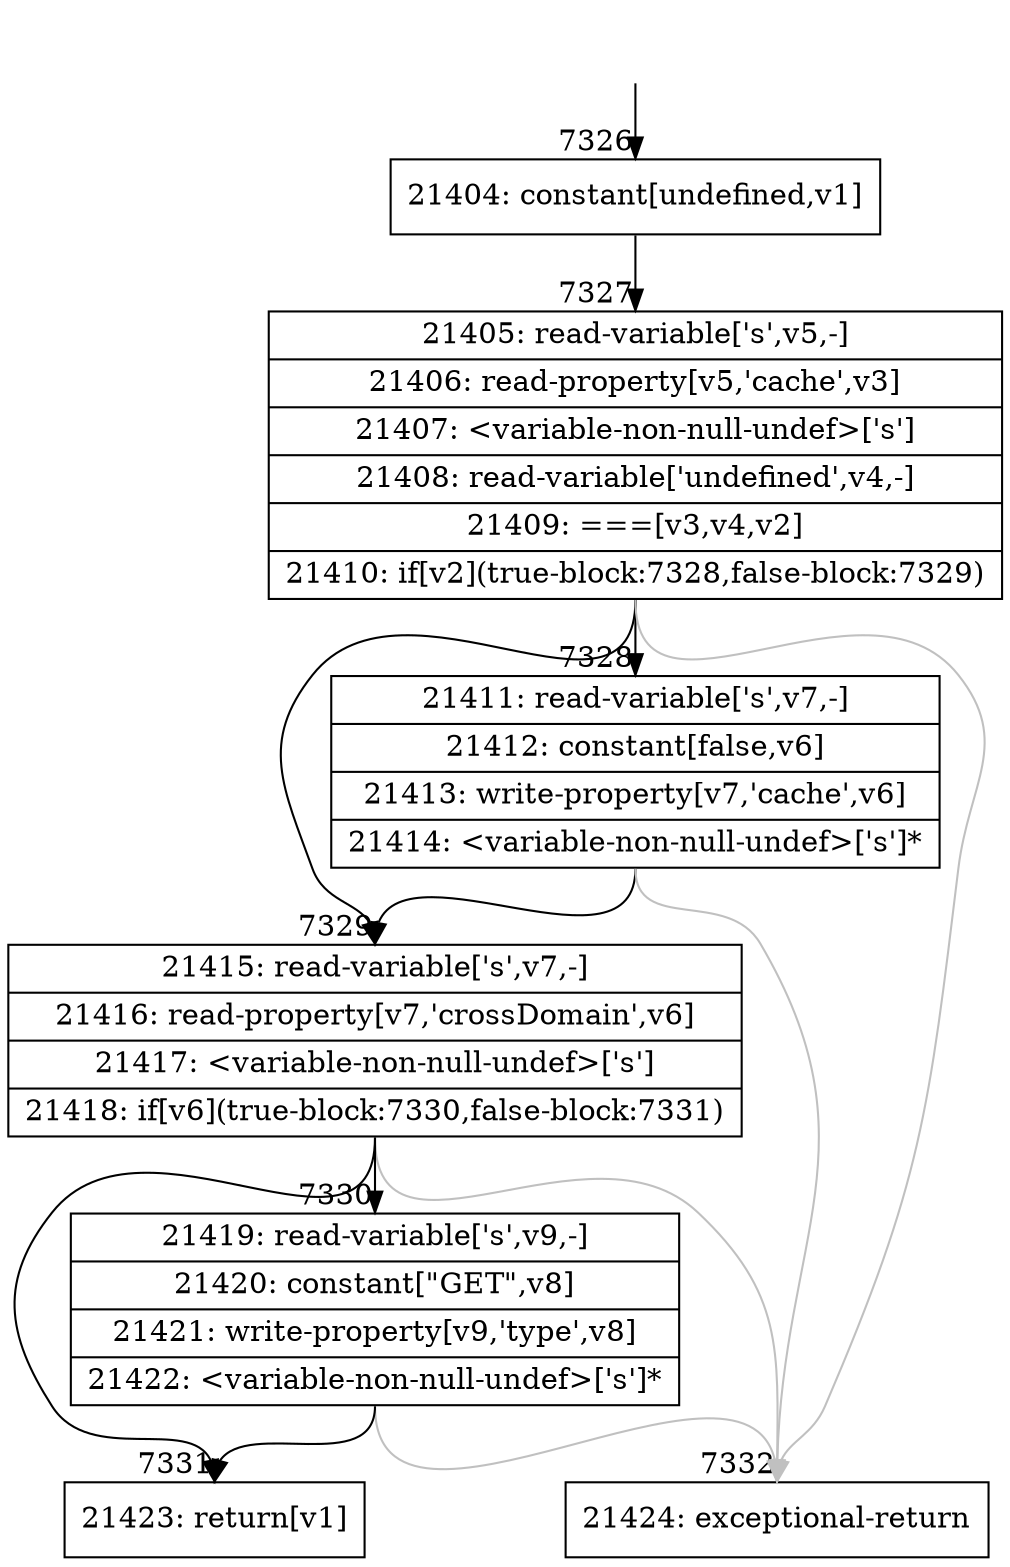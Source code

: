 digraph {
rankdir="TD"
BB_entry469[shape=none,label=""];
BB_entry469 -> BB7326 [tailport=s, headport=n, headlabel="    7326"]
BB7326 [shape=record label="{21404: constant[undefined,v1]}" ] 
BB7326 -> BB7327 [tailport=s, headport=n, headlabel="      7327"]
BB7327 [shape=record label="{21405: read-variable['s',v5,-]|21406: read-property[v5,'cache',v3]|21407: \<variable-non-null-undef\>['s']|21408: read-variable['undefined',v4,-]|21409: ===[v3,v4,v2]|21410: if[v2](true-block:7328,false-block:7329)}" ] 
BB7327 -> BB7328 [tailport=s, headport=n, headlabel="      7328"]
BB7327 -> BB7329 [tailport=s, headport=n, headlabel="      7329"]
BB7327 -> BB7332 [tailport=s, headport=n, color=gray, headlabel="      7332"]
BB7328 [shape=record label="{21411: read-variable['s',v7,-]|21412: constant[false,v6]|21413: write-property[v7,'cache',v6]|21414: \<variable-non-null-undef\>['s']*}" ] 
BB7328 -> BB7329 [tailport=s, headport=n]
BB7328 -> BB7332 [tailport=s, headport=n, color=gray]
BB7329 [shape=record label="{21415: read-variable['s',v7,-]|21416: read-property[v7,'crossDomain',v6]|21417: \<variable-non-null-undef\>['s']|21418: if[v6](true-block:7330,false-block:7331)}" ] 
BB7329 -> BB7330 [tailport=s, headport=n, headlabel="      7330"]
BB7329 -> BB7331 [tailport=s, headport=n, headlabel="      7331"]
BB7329 -> BB7332 [tailport=s, headport=n, color=gray]
BB7330 [shape=record label="{21419: read-variable['s',v9,-]|21420: constant[\"GET\",v8]|21421: write-property[v9,'type',v8]|21422: \<variable-non-null-undef\>['s']*}" ] 
BB7330 -> BB7331 [tailport=s, headport=n]
BB7330 -> BB7332 [tailport=s, headport=n, color=gray]
BB7331 [shape=record label="{21423: return[v1]}" ] 
BB7332 [shape=record label="{21424: exceptional-return}" ] 
}
